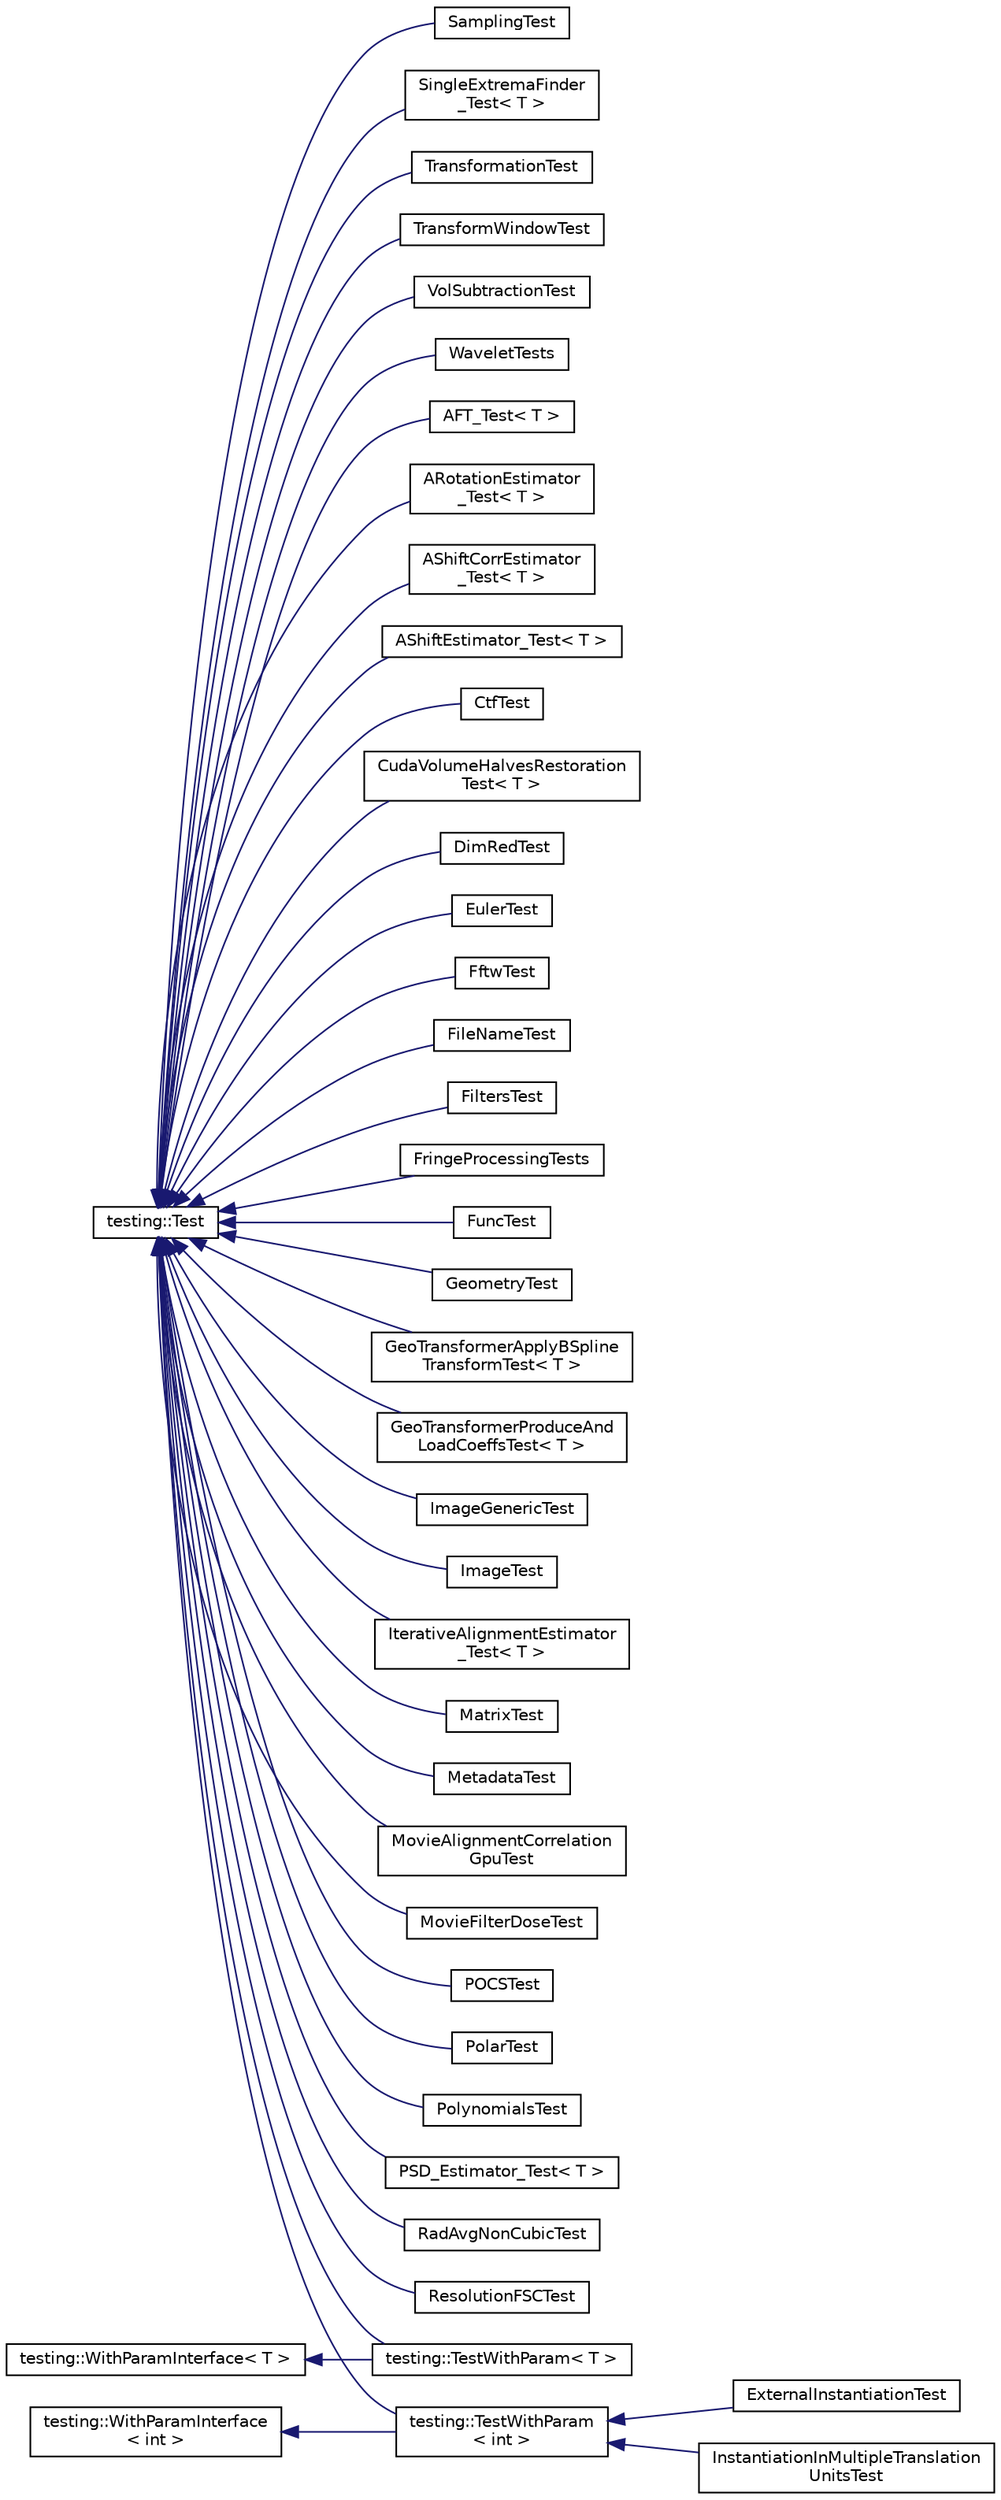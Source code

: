 digraph "Graphical Class Hierarchy"
{
  edge [fontname="Helvetica",fontsize="10",labelfontname="Helvetica",labelfontsize="10"];
  node [fontname="Helvetica",fontsize="10",shape=record];
  rankdir="LR";
  Node399 [label="testing::Test",height=0.2,width=0.4,color="black", fillcolor="white", style="filled",URL="$classtesting_1_1Test.html"];
  Node399 -> Node400 [dir="back",color="midnightblue",fontsize="10",style="solid",fontname="Helvetica"];
  Node400 [label="AFT_Test\< T \>",height=0.2,width=0.4,color="black", fillcolor="white", style="filled",URL="$classAFT__Test.html"];
  Node399 -> Node401 [dir="back",color="midnightblue",fontsize="10",style="solid",fontname="Helvetica"];
  Node401 [label="ARotationEstimator\l_Test\< T \>",height=0.2,width=0.4,color="black", fillcolor="white", style="filled",URL="$classARotationEstimator__Test.html"];
  Node399 -> Node402 [dir="back",color="midnightblue",fontsize="10",style="solid",fontname="Helvetica"];
  Node402 [label="AShiftCorrEstimator\l_Test\< T \>",height=0.2,width=0.4,color="black", fillcolor="white", style="filled",URL="$classAShiftCorrEstimator__Test.html"];
  Node399 -> Node403 [dir="back",color="midnightblue",fontsize="10",style="solid",fontname="Helvetica"];
  Node403 [label="AShiftEstimator_Test\< T \>",height=0.2,width=0.4,color="black", fillcolor="white", style="filled",URL="$classAShiftEstimator__Test.html"];
  Node399 -> Node404 [dir="back",color="midnightblue",fontsize="10",style="solid",fontname="Helvetica"];
  Node404 [label="CtfTest",height=0.2,width=0.4,color="black", fillcolor="white", style="filled",URL="$classCtfTest.html"];
  Node399 -> Node405 [dir="back",color="midnightblue",fontsize="10",style="solid",fontname="Helvetica"];
  Node405 [label="CudaVolumeHalvesRestoration\lTest\< T \>",height=0.2,width=0.4,color="black", fillcolor="white", style="filled",URL="$classCudaVolumeHalvesRestorationTest.html"];
  Node399 -> Node406 [dir="back",color="midnightblue",fontsize="10",style="solid",fontname="Helvetica"];
  Node406 [label="DimRedTest",height=0.2,width=0.4,color="black", fillcolor="white", style="filled",URL="$classDimRedTest.html"];
  Node399 -> Node407 [dir="back",color="midnightblue",fontsize="10",style="solid",fontname="Helvetica"];
  Node407 [label="EulerTest",height=0.2,width=0.4,color="black", fillcolor="white", style="filled",URL="$classEulerTest.html"];
  Node399 -> Node408 [dir="back",color="midnightblue",fontsize="10",style="solid",fontname="Helvetica"];
  Node408 [label="FftwTest",height=0.2,width=0.4,color="black", fillcolor="white", style="filled",URL="$classFftwTest.html"];
  Node399 -> Node409 [dir="back",color="midnightblue",fontsize="10",style="solid",fontname="Helvetica"];
  Node409 [label="FileNameTest",height=0.2,width=0.4,color="black", fillcolor="white", style="filled",URL="$classFileNameTest.html"];
  Node399 -> Node410 [dir="back",color="midnightblue",fontsize="10",style="solid",fontname="Helvetica"];
  Node410 [label="FiltersTest",height=0.2,width=0.4,color="black", fillcolor="white", style="filled",URL="$classFiltersTest.html"];
  Node399 -> Node411 [dir="back",color="midnightblue",fontsize="10",style="solid",fontname="Helvetica"];
  Node411 [label="FringeProcessingTests",height=0.2,width=0.4,color="black", fillcolor="white", style="filled",URL="$classFringeProcessingTests.html"];
  Node399 -> Node412 [dir="back",color="midnightblue",fontsize="10",style="solid",fontname="Helvetica"];
  Node412 [label="FuncTest",height=0.2,width=0.4,color="black", fillcolor="white", style="filled",URL="$classFuncTest.html"];
  Node399 -> Node413 [dir="back",color="midnightblue",fontsize="10",style="solid",fontname="Helvetica"];
  Node413 [label="GeometryTest",height=0.2,width=0.4,color="black", fillcolor="white", style="filled",URL="$classGeometryTest.html"];
  Node399 -> Node414 [dir="back",color="midnightblue",fontsize="10",style="solid",fontname="Helvetica"];
  Node414 [label="GeoTransformerApplyBSpline\lTransformTest\< T \>",height=0.2,width=0.4,color="black", fillcolor="white", style="filled",URL="$classGeoTransformerApplyBSplineTransformTest.html"];
  Node399 -> Node415 [dir="back",color="midnightblue",fontsize="10",style="solid",fontname="Helvetica"];
  Node415 [label="GeoTransformerProduceAnd\lLoadCoeffsTest\< T \>",height=0.2,width=0.4,color="black", fillcolor="white", style="filled",URL="$classGeoTransformerProduceAndLoadCoeffsTest.html"];
  Node399 -> Node416 [dir="back",color="midnightblue",fontsize="10",style="solid",fontname="Helvetica"];
  Node416 [label="ImageGenericTest",height=0.2,width=0.4,color="black", fillcolor="white", style="filled",URL="$classImageGenericTest.html"];
  Node399 -> Node417 [dir="back",color="midnightblue",fontsize="10",style="solid",fontname="Helvetica"];
  Node417 [label="ImageTest",height=0.2,width=0.4,color="black", fillcolor="white", style="filled",URL="$classImageTest.html"];
  Node399 -> Node418 [dir="back",color="midnightblue",fontsize="10",style="solid",fontname="Helvetica"];
  Node418 [label="IterativeAlignmentEstimator\l_Test\< T \>",height=0.2,width=0.4,color="black", fillcolor="white", style="filled",URL="$classIterativeAlignmentEstimator__Test.html"];
  Node399 -> Node419 [dir="back",color="midnightblue",fontsize="10",style="solid",fontname="Helvetica"];
  Node419 [label="MatrixTest",height=0.2,width=0.4,color="black", fillcolor="white", style="filled",URL="$classMatrixTest.html"];
  Node399 -> Node420 [dir="back",color="midnightblue",fontsize="10",style="solid",fontname="Helvetica"];
  Node420 [label="MetadataTest",height=0.2,width=0.4,color="black", fillcolor="white", style="filled",URL="$classMetadataTest.html"];
  Node399 -> Node421 [dir="back",color="midnightblue",fontsize="10",style="solid",fontname="Helvetica"];
  Node421 [label="MovieAlignmentCorrelation\lGpuTest",height=0.2,width=0.4,color="black", fillcolor="white", style="filled",URL="$classMovieAlignmentCorrelationGpuTest.html"];
  Node399 -> Node422 [dir="back",color="midnightblue",fontsize="10",style="solid",fontname="Helvetica"];
  Node422 [label="MovieFilterDoseTest",height=0.2,width=0.4,color="black", fillcolor="white", style="filled",URL="$classMovieFilterDoseTest.html"];
  Node399 -> Node423 [dir="back",color="midnightblue",fontsize="10",style="solid",fontname="Helvetica"];
  Node423 [label="POCSTest",height=0.2,width=0.4,color="black", fillcolor="white", style="filled",URL="$classPOCSTest.html"];
  Node399 -> Node424 [dir="back",color="midnightblue",fontsize="10",style="solid",fontname="Helvetica"];
  Node424 [label="PolarTest",height=0.2,width=0.4,color="black", fillcolor="white", style="filled",URL="$classPolarTest.html"];
  Node399 -> Node425 [dir="back",color="midnightblue",fontsize="10",style="solid",fontname="Helvetica"];
  Node425 [label="PolynomialsTest",height=0.2,width=0.4,color="black", fillcolor="white", style="filled",URL="$classPolynomialsTest.html"];
  Node399 -> Node426 [dir="back",color="midnightblue",fontsize="10",style="solid",fontname="Helvetica"];
  Node426 [label="PSD_Estimator_Test\< T \>",height=0.2,width=0.4,color="black", fillcolor="white", style="filled",URL="$classPSD__Estimator__Test.html"];
  Node399 -> Node427 [dir="back",color="midnightblue",fontsize="10",style="solid",fontname="Helvetica"];
  Node427 [label="RadAvgNonCubicTest",height=0.2,width=0.4,color="black", fillcolor="white", style="filled",URL="$classRadAvgNonCubicTest.html"];
  Node399 -> Node428 [dir="back",color="midnightblue",fontsize="10",style="solid",fontname="Helvetica"];
  Node428 [label="ResolutionFSCTest",height=0.2,width=0.4,color="black", fillcolor="white", style="filled",URL="$classResolutionFSCTest.html"];
  Node399 -> Node429 [dir="back",color="midnightblue",fontsize="10",style="solid",fontname="Helvetica"];
  Node429 [label="SamplingTest",height=0.2,width=0.4,color="black", fillcolor="white", style="filled",URL="$classSamplingTest.html"];
  Node399 -> Node430 [dir="back",color="midnightblue",fontsize="10",style="solid",fontname="Helvetica"];
  Node430 [label="SingleExtremaFinder\l_Test\< T \>",height=0.2,width=0.4,color="black", fillcolor="white", style="filled",URL="$classSingleExtremaFinder__Test.html"];
  Node399 -> Node286 [dir="back",color="midnightblue",fontsize="10",style="solid",fontname="Helvetica"];
  Node286 [label="testing::TestWithParam\< T \>",height=0.2,width=0.4,color="black", fillcolor="white", style="filled",URL="$classtesting_1_1TestWithParam.html"];
  Node399 -> Node1 [dir="back",color="midnightblue",fontsize="10",style="solid",fontname="Helvetica"];
  Node1 [label="testing::TestWithParam\l\< int \>",height=0.2,width=0.4,color="black", fillcolor="white", style="filled",URL="$classtesting_1_1TestWithParam.html"];
  Node1 -> Node2 [dir="back",color="midnightblue",fontsize="10",style="solid",fontname="Helvetica"];
  Node2 [label="ExternalInstantiationTest",height=0.2,width=0.4,color="black", fillcolor="white", style="filled",URL="$classExternalInstantiationTest.html"];
  Node1 -> Node3 [dir="back",color="midnightblue",fontsize="10",style="solid",fontname="Helvetica"];
  Node3 [label="InstantiationInMultipleTranslation\lUnitsTest",height=0.2,width=0.4,color="black", fillcolor="white", style="filled",URL="$classInstantiationInMultipleTranslationUnitsTest.html"];
  Node399 -> Node431 [dir="back",color="midnightblue",fontsize="10",style="solid",fontname="Helvetica"];
  Node431 [label="TransformationTest",height=0.2,width=0.4,color="black", fillcolor="white", style="filled",URL="$classTransformationTest.html"];
  Node399 -> Node432 [dir="back",color="midnightblue",fontsize="10",style="solid",fontname="Helvetica"];
  Node432 [label="TransformWindowTest",height=0.2,width=0.4,color="black", fillcolor="white", style="filled",URL="$classTransformWindowTest.html"];
  Node399 -> Node433 [dir="back",color="midnightblue",fontsize="10",style="solid",fontname="Helvetica"];
  Node433 [label="VolSubtractionTest",height=0.2,width=0.4,color="black", fillcolor="white", style="filled",URL="$classVolSubtractionTest.html"];
  Node399 -> Node434 [dir="back",color="midnightblue",fontsize="10",style="solid",fontname="Helvetica"];
  Node434 [label="WaveletTests",height=0.2,width=0.4,color="black", fillcolor="white", style="filled",URL="$classWaveletTests.html"];
  Node285 [label="testing::WithParamInterface\< T \>",height=0.2,width=0.4,color="black", fillcolor="white", style="filled",URL="$classtesting_1_1WithParamInterface.html"];
  Node285 -> Node286 [dir="back",color="midnightblue",fontsize="10",style="solid",fontname="Helvetica"];
  Node0 [label="testing::WithParamInterface\l\< int \>",height=0.2,width=0.4,color="black", fillcolor="white", style="filled",URL="$classtesting_1_1WithParamInterface.html"];
  Node0 -> Node1 [dir="back",color="midnightblue",fontsize="10",style="solid",fontname="Helvetica"];
}
